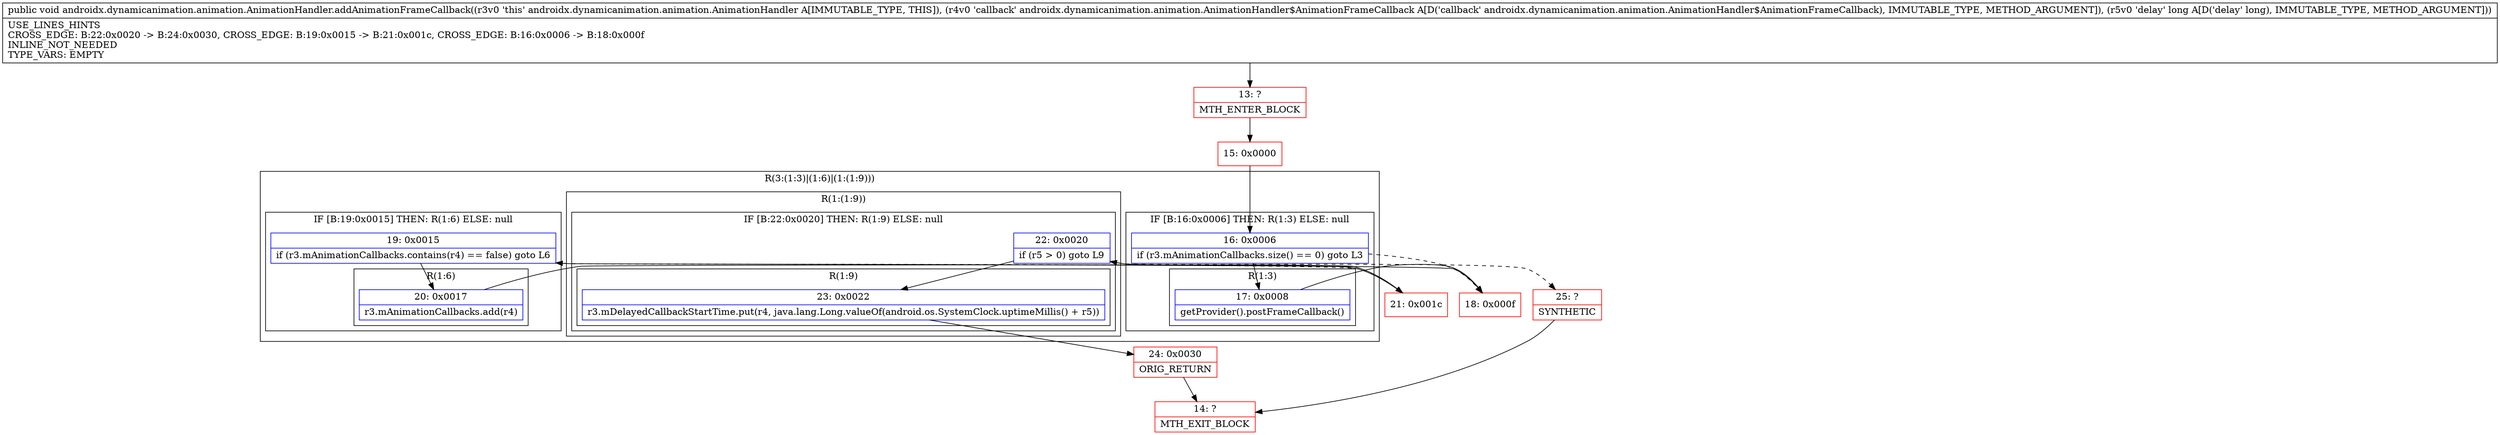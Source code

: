 digraph "CFG forandroidx.dynamicanimation.animation.AnimationHandler.addAnimationFrameCallback(Landroidx\/dynamicanimation\/animation\/AnimationHandler$AnimationFrameCallback;J)V" {
subgraph cluster_Region_122721867 {
label = "R(3:(1:3)|(1:6)|(1:(1:9)))";
node [shape=record,color=blue];
subgraph cluster_IfRegion_1023491740 {
label = "IF [B:16:0x0006] THEN: R(1:3) ELSE: null";
node [shape=record,color=blue];
Node_16 [shape=record,label="{16\:\ 0x0006|if (r3.mAnimationCallbacks.size() == 0) goto L3\l}"];
subgraph cluster_Region_1385896851 {
label = "R(1:3)";
node [shape=record,color=blue];
Node_17 [shape=record,label="{17\:\ 0x0008|getProvider().postFrameCallback()\l}"];
}
}
subgraph cluster_IfRegion_103809559 {
label = "IF [B:19:0x0015] THEN: R(1:6) ELSE: null";
node [shape=record,color=blue];
Node_19 [shape=record,label="{19\:\ 0x0015|if (r3.mAnimationCallbacks.contains(r4) == false) goto L6\l}"];
subgraph cluster_Region_97599060 {
label = "R(1:6)";
node [shape=record,color=blue];
Node_20 [shape=record,label="{20\:\ 0x0017|r3.mAnimationCallbacks.add(r4)\l}"];
}
}
subgraph cluster_Region_831522220 {
label = "R(1:(1:9))";
node [shape=record,color=blue];
subgraph cluster_IfRegion_996001678 {
label = "IF [B:22:0x0020] THEN: R(1:9) ELSE: null";
node [shape=record,color=blue];
Node_22 [shape=record,label="{22\:\ 0x0020|if (r5 \> 0) goto L9\l}"];
subgraph cluster_Region_1031490120 {
label = "R(1:9)";
node [shape=record,color=blue];
Node_23 [shape=record,label="{23\:\ 0x0022|r3.mDelayedCallbackStartTime.put(r4, java.lang.Long.valueOf(android.os.SystemClock.uptimeMillis() + r5))\l}"];
}
}
}
}
Node_13 [shape=record,color=red,label="{13\:\ ?|MTH_ENTER_BLOCK\l}"];
Node_15 [shape=record,color=red,label="{15\:\ 0x0000}"];
Node_18 [shape=record,color=red,label="{18\:\ 0x000f}"];
Node_21 [shape=record,color=red,label="{21\:\ 0x001c}"];
Node_24 [shape=record,color=red,label="{24\:\ 0x0030|ORIG_RETURN\l}"];
Node_14 [shape=record,color=red,label="{14\:\ ?|MTH_EXIT_BLOCK\l}"];
Node_25 [shape=record,color=red,label="{25\:\ ?|SYNTHETIC\l}"];
MethodNode[shape=record,label="{public void androidx.dynamicanimation.animation.AnimationHandler.addAnimationFrameCallback((r3v0 'this' androidx.dynamicanimation.animation.AnimationHandler A[IMMUTABLE_TYPE, THIS]), (r4v0 'callback' androidx.dynamicanimation.animation.AnimationHandler$AnimationFrameCallback A[D('callback' androidx.dynamicanimation.animation.AnimationHandler$AnimationFrameCallback), IMMUTABLE_TYPE, METHOD_ARGUMENT]), (r5v0 'delay' long A[D('delay' long), IMMUTABLE_TYPE, METHOD_ARGUMENT]))  | USE_LINES_HINTS\lCROSS_EDGE: B:22:0x0020 \-\> B:24:0x0030, CROSS_EDGE: B:19:0x0015 \-\> B:21:0x001c, CROSS_EDGE: B:16:0x0006 \-\> B:18:0x000f\lINLINE_NOT_NEEDED\lTYPE_VARS: EMPTY\l}"];
MethodNode -> Node_13;Node_16 -> Node_17;
Node_16 -> Node_18[style=dashed];
Node_17 -> Node_18;
Node_19 -> Node_20;
Node_19 -> Node_21[style=dashed];
Node_20 -> Node_21;
Node_22 -> Node_23;
Node_22 -> Node_25[style=dashed];
Node_23 -> Node_24;
Node_13 -> Node_15;
Node_15 -> Node_16;
Node_18 -> Node_19;
Node_21 -> Node_22;
Node_24 -> Node_14;
Node_25 -> Node_14;
}

